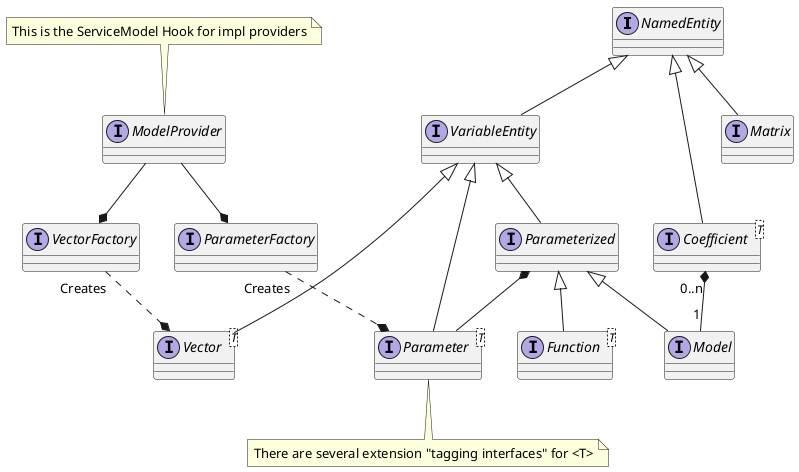 @startuml
interface NamedEntity
interface VariableEntity
interface Parameter<T>
interface Vector<T>
interface Parameterized
interface Function<T>
interface Model
interface Coefficient<T>
interface Matrix

interface ModelProvider
interface ParameterFactory
interface VectorFactory

note top of ModelProvider: This is the ServiceModel Hook for impl providers
note bottom of Parameter: There are several extension "tagging interfaces" for <T>
ModelProvider --* VectorFactory
ModelProvider --* ParameterFactory
VectorFactory "Creates" ..* Vector
ParameterFactory "Creates" ..* Parameter
NamedEntity <|-- VariableEntity
VariableEntity <|-- Parameterized
VariableEntity <|-- Parameter
Parameterized <|-- Function
Parameterized <|-- Model
VariableEntity <|-- Vector
NamedEntity <|-- Coefficient
NamedEntity <|-- Matrix
Coefficient "0..n" *-- "1" Model
Parameterized *-- Parameter


@enduml
